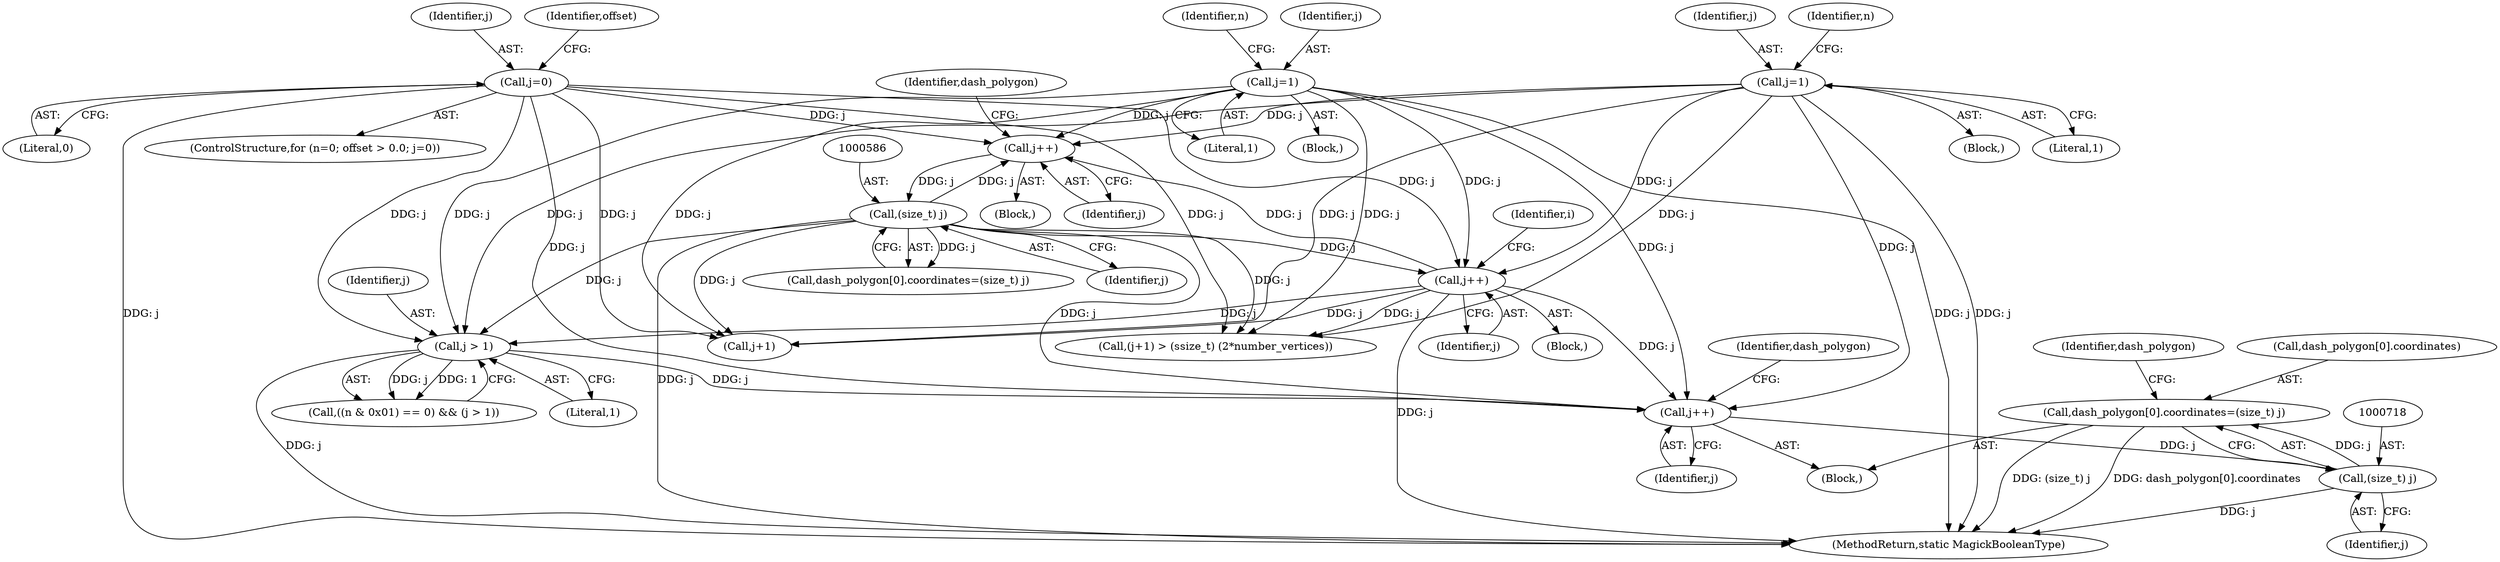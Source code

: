 digraph "0_ImageMagick_726812fa2fa7ce16bcf58f6e115f65427a1c0950_0@array" {
"1000711" [label="(Call,dash_polygon[0].coordinates=(size_t) j)"];
"1000717" [label="(Call,(size_t) j)"];
"1000709" [label="(Call,j++)"];
"1000495" [label="(Call,j=1)"];
"1000671" [label="(Call,j > 1)"];
"1000585" [label="(Call,(size_t) j)"];
"1000577" [label="(Call,j++)"];
"1000230" [label="(Call,j=1)"];
"1000658" [label="(Call,j++)"];
"1000240" [label="(Call,j=0)"];
"1000577" [label="(Call,j++)"];
"1000658" [label="(Call,j++)"];
"1000714" [label="(Identifier,dash_polygon)"];
"1000333" [label="(Block,)"];
"1000230" [label="(Call,j=1)"];
"1000241" [label="(Identifier,j)"];
"1000235" [label="(Identifier,n)"];
"1000495" [label="(Call,j=1)"];
"1000712" [label="(Call,dash_polygon[0].coordinates)"];
"1000501" [label="(Call,(j+1) > (ssize_t) (2*number_vertices))"];
"1000496" [label="(Identifier,j)"];
"1000719" [label="(Identifier,j)"];
"1000437" [label="(Block,)"];
"1000578" [label="(Identifier,j)"];
"1000717" [label="(Call,(size_t) j)"];
"1000579" [label="(Call,dash_polygon[0].coordinates=(size_t) j)"];
"1000240" [label="(Call,j=0)"];
"1000332" [label="(Identifier,i)"];
"1000665" [label="(Call,((n & 0x01) == 0) && (j > 1))"];
"1000587" [label="(Identifier,j)"];
"1000232" [label="(Literal,1)"];
"1000242" [label="(Literal,0)"];
"1000673" [label="(Literal,1)"];
"1000709" [label="(Call,j++)"];
"1000231" [label="(Identifier,j)"];
"1000238" [label="(Identifier,offset)"];
"1000674" [label="(Block,)"];
"1000671" [label="(Call,j > 1)"];
"1000711" [label="(Call,dash_polygon[0].coordinates=(size_t) j)"];
"1000497" [label="(Literal,1)"];
"1000582" [label="(Identifier,dash_polygon)"];
"1000603" [label="(Identifier,n)"];
"1000710" [label="(Identifier,j)"];
"1000105" [label="(Block,)"];
"1000723" [label="(Identifier,dash_polygon)"];
"1000763" [label="(MethodReturn,static MagickBooleanType)"];
"1000585" [label="(Call,(size_t) j)"];
"1000502" [label="(Call,j+1)"];
"1000659" [label="(Identifier,j)"];
"1000672" [label="(Identifier,j)"];
"1000233" [label="(ControlStructure,for (n=0; offset > 0.0; j=0))"];
"1000499" [label="(Block,)"];
"1000711" -> "1000674"  [label="AST: "];
"1000711" -> "1000717"  [label="CFG: "];
"1000712" -> "1000711"  [label="AST: "];
"1000717" -> "1000711"  [label="AST: "];
"1000723" -> "1000711"  [label="CFG: "];
"1000711" -> "1000763"  [label="DDG: dash_polygon[0].coordinates"];
"1000711" -> "1000763"  [label="DDG: (size_t) j"];
"1000717" -> "1000711"  [label="DDG: j"];
"1000717" -> "1000719"  [label="CFG: "];
"1000718" -> "1000717"  [label="AST: "];
"1000719" -> "1000717"  [label="AST: "];
"1000717" -> "1000763"  [label="DDG: j"];
"1000709" -> "1000717"  [label="DDG: j"];
"1000709" -> "1000674"  [label="AST: "];
"1000709" -> "1000710"  [label="CFG: "];
"1000710" -> "1000709"  [label="AST: "];
"1000714" -> "1000709"  [label="CFG: "];
"1000495" -> "1000709"  [label="DDG: j"];
"1000671" -> "1000709"  [label="DDG: j"];
"1000585" -> "1000709"  [label="DDG: j"];
"1000230" -> "1000709"  [label="DDG: j"];
"1000658" -> "1000709"  [label="DDG: j"];
"1000240" -> "1000709"  [label="DDG: j"];
"1000495" -> "1000437"  [label="AST: "];
"1000495" -> "1000497"  [label="CFG: "];
"1000496" -> "1000495"  [label="AST: "];
"1000497" -> "1000495"  [label="AST: "];
"1000603" -> "1000495"  [label="CFG: "];
"1000495" -> "1000763"  [label="DDG: j"];
"1000495" -> "1000501"  [label="DDG: j"];
"1000495" -> "1000502"  [label="DDG: j"];
"1000495" -> "1000577"  [label="DDG: j"];
"1000495" -> "1000658"  [label="DDG: j"];
"1000495" -> "1000671"  [label="DDG: j"];
"1000671" -> "1000665"  [label="AST: "];
"1000671" -> "1000673"  [label="CFG: "];
"1000672" -> "1000671"  [label="AST: "];
"1000673" -> "1000671"  [label="AST: "];
"1000665" -> "1000671"  [label="CFG: "];
"1000671" -> "1000763"  [label="DDG: j"];
"1000671" -> "1000665"  [label="DDG: j"];
"1000671" -> "1000665"  [label="DDG: 1"];
"1000585" -> "1000671"  [label="DDG: j"];
"1000230" -> "1000671"  [label="DDG: j"];
"1000658" -> "1000671"  [label="DDG: j"];
"1000240" -> "1000671"  [label="DDG: j"];
"1000585" -> "1000579"  [label="AST: "];
"1000585" -> "1000587"  [label="CFG: "];
"1000586" -> "1000585"  [label="AST: "];
"1000587" -> "1000585"  [label="AST: "];
"1000579" -> "1000585"  [label="CFG: "];
"1000585" -> "1000763"  [label="DDG: j"];
"1000585" -> "1000501"  [label="DDG: j"];
"1000585" -> "1000502"  [label="DDG: j"];
"1000585" -> "1000577"  [label="DDG: j"];
"1000585" -> "1000579"  [label="DDG: j"];
"1000577" -> "1000585"  [label="DDG: j"];
"1000585" -> "1000658"  [label="DDG: j"];
"1000577" -> "1000499"  [label="AST: "];
"1000577" -> "1000578"  [label="CFG: "];
"1000578" -> "1000577"  [label="AST: "];
"1000582" -> "1000577"  [label="CFG: "];
"1000230" -> "1000577"  [label="DDG: j"];
"1000658" -> "1000577"  [label="DDG: j"];
"1000240" -> "1000577"  [label="DDG: j"];
"1000230" -> "1000105"  [label="AST: "];
"1000230" -> "1000232"  [label="CFG: "];
"1000231" -> "1000230"  [label="AST: "];
"1000232" -> "1000230"  [label="AST: "];
"1000235" -> "1000230"  [label="CFG: "];
"1000230" -> "1000763"  [label="DDG: j"];
"1000230" -> "1000501"  [label="DDG: j"];
"1000230" -> "1000502"  [label="DDG: j"];
"1000230" -> "1000658"  [label="DDG: j"];
"1000658" -> "1000333"  [label="AST: "];
"1000658" -> "1000659"  [label="CFG: "];
"1000659" -> "1000658"  [label="AST: "];
"1000332" -> "1000658"  [label="CFG: "];
"1000658" -> "1000763"  [label="DDG: j"];
"1000658" -> "1000501"  [label="DDG: j"];
"1000658" -> "1000502"  [label="DDG: j"];
"1000240" -> "1000658"  [label="DDG: j"];
"1000240" -> "1000233"  [label="AST: "];
"1000240" -> "1000242"  [label="CFG: "];
"1000241" -> "1000240"  [label="AST: "];
"1000242" -> "1000240"  [label="AST: "];
"1000238" -> "1000240"  [label="CFG: "];
"1000240" -> "1000763"  [label="DDG: j"];
"1000240" -> "1000501"  [label="DDG: j"];
"1000240" -> "1000502"  [label="DDG: j"];
}
